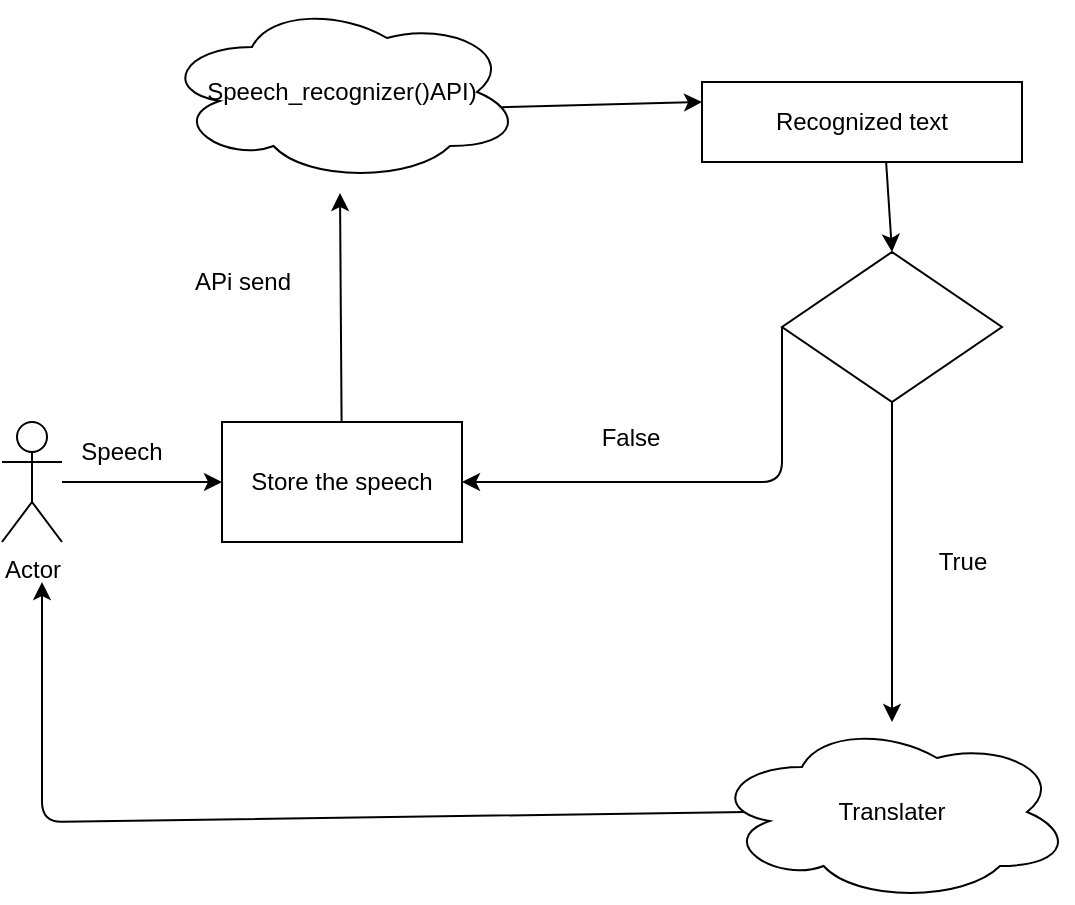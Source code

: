 <mxfile>
    <diagram id="R1lMY6WoWDA9JEgOWC5P" name="Page-1">
        <mxGraphModel dx="1000" dy="647" grid="1" gridSize="10" guides="1" tooltips="1" connect="1" arrows="1" fold="1" page="1" pageScale="1" pageWidth="850" pageHeight="1100" math="0" shadow="0">
            <root>
                <mxCell id="0"/>
                <mxCell id="1" parent="0"/>
                <mxCell id="11" style="edgeStyle=none;html=1;entryX=0;entryY=0.25;entryDx=0;entryDy=0;" edge="1" parent="1" target="10">
                    <mxGeometry relative="1" as="geometry">
                        <mxPoint x="349.876" y="62.635" as="sourcePoint"/>
                    </mxGeometry>
                </mxCell>
                <mxCell id="2" value="Speech_recognizer()API)" style="ellipse;shape=cloud;whiteSpace=wrap;html=1;" vertex="1" parent="1">
                    <mxGeometry x="180" y="10" width="180" height="90" as="geometry"/>
                </mxCell>
                <mxCell id="7" style="edgeStyle=none;html=1;entryX=0.55;entryY=0.95;entryDx=0;entryDy=0;entryPerimeter=0;" edge="1" parent="1" source="3">
                    <mxGeometry relative="1" as="geometry">
                        <mxPoint x="269" y="105.5" as="targetPoint"/>
                    </mxGeometry>
                </mxCell>
                <mxCell id="3" value="Store the speech" style="rounded=0;whiteSpace=wrap;html=1;" vertex="1" parent="1">
                    <mxGeometry x="210" y="220" width="120" height="60" as="geometry"/>
                </mxCell>
                <mxCell id="5" value="" style="edgeStyle=none;html=1;" edge="1" parent="1" source="4" target="3">
                    <mxGeometry relative="1" as="geometry"/>
                </mxCell>
                <mxCell id="4" value="Actor" style="shape=umlActor;verticalLabelPosition=bottom;verticalAlign=top;html=1;outlineConnect=0;" vertex="1" parent="1">
                    <mxGeometry x="100" y="220" width="30" height="60" as="geometry"/>
                </mxCell>
                <mxCell id="6" value="Speech" style="text;strokeColor=none;align=center;fillColor=none;html=1;verticalAlign=middle;whiteSpace=wrap;rounded=0;" vertex="1" parent="1">
                    <mxGeometry x="130" y="220" width="60" height="30" as="geometry"/>
                </mxCell>
                <mxCell id="9" value="APi send" style="text;html=1;align=center;verticalAlign=middle;resizable=0;points=[];autosize=1;strokeColor=none;fillColor=none;" vertex="1" parent="1">
                    <mxGeometry x="185" y="135" width="70" height="30" as="geometry"/>
                </mxCell>
                <mxCell id="15" style="edgeStyle=none;html=1;entryX=0.5;entryY=0;entryDx=0;entryDy=0;exitX=0.575;exitY=0.975;exitDx=0;exitDy=0;exitPerimeter=0;" edge="1" parent="1" source="10" target="12">
                    <mxGeometry relative="1" as="geometry">
                        <Array as="points"/>
                    </mxGeometry>
                </mxCell>
                <mxCell id="10" value="Recognized text" style="rounded=0;whiteSpace=wrap;html=1;" vertex="1" parent="1">
                    <mxGeometry x="450" y="50" width="160" height="40" as="geometry"/>
                </mxCell>
                <mxCell id="13" style="edgeStyle=none;html=1;entryX=1;entryY=0.5;entryDx=0;entryDy=0;exitX=0;exitY=0.5;exitDx=0;exitDy=0;" edge="1" parent="1" source="12" target="3">
                    <mxGeometry relative="1" as="geometry">
                        <Array as="points">
                            <mxPoint x="490" y="250"/>
                            <mxPoint x="450" y="250"/>
                        </Array>
                    </mxGeometry>
                </mxCell>
                <mxCell id="18" style="edgeStyle=none;html=1;entryX=0.5;entryY=0;entryDx=0;entryDy=0;" edge="1" parent="1" source="12">
                    <mxGeometry relative="1" as="geometry">
                        <mxPoint x="545" y="370" as="targetPoint"/>
                    </mxGeometry>
                </mxCell>
                <mxCell id="12" value="" style="rhombus;whiteSpace=wrap;html=1;direction=east;" vertex="1" parent="1">
                    <mxGeometry x="490" y="135" width="110" height="75" as="geometry"/>
                </mxCell>
                <mxCell id="14" value="False" style="text;html=1;align=center;verticalAlign=middle;resizable=0;points=[];autosize=1;strokeColor=none;fillColor=none;" vertex="1" parent="1">
                    <mxGeometry x="389" y="213" width="50" height="30" as="geometry"/>
                </mxCell>
                <mxCell id="19" value="True" style="text;html=1;align=center;verticalAlign=middle;resizable=0;points=[];autosize=1;strokeColor=none;fillColor=none;" vertex="1" parent="1">
                    <mxGeometry x="555" y="275" width="50" height="30" as="geometry"/>
                </mxCell>
                <mxCell id="23" style="edgeStyle=none;html=1;exitX=0.094;exitY=0.5;exitDx=0;exitDy=0;exitPerimeter=0;" edge="1" parent="1" source="21">
                    <mxGeometry relative="1" as="geometry">
                        <mxPoint x="120" y="300" as="targetPoint"/>
                        <Array as="points">
                            <mxPoint x="120" y="420"/>
                        </Array>
                    </mxGeometry>
                </mxCell>
                <mxCell id="21" value="Translater" style="ellipse;shape=cloud;whiteSpace=wrap;html=1;" vertex="1" parent="1">
                    <mxGeometry x="455" y="370" width="180" height="90" as="geometry"/>
                </mxCell>
            </root>
        </mxGraphModel>
    </diagram>
</mxfile>